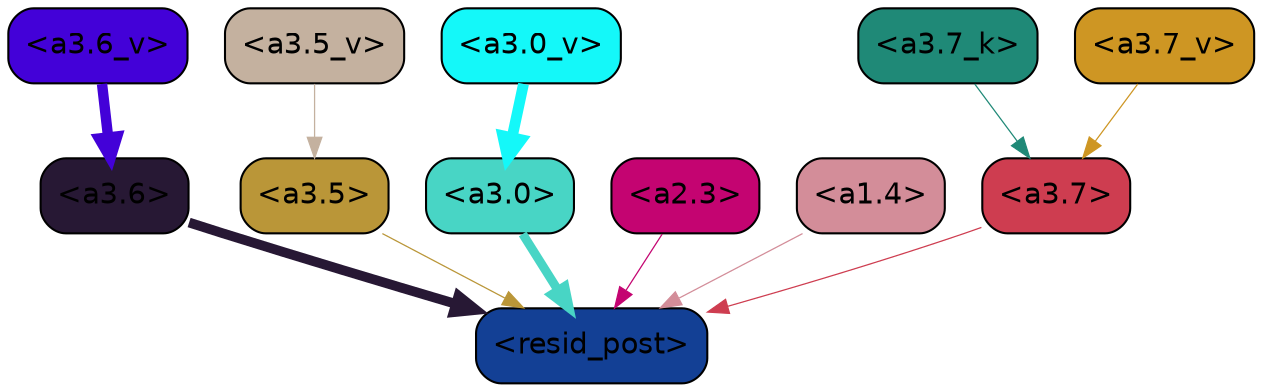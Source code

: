 strict digraph "" {
	graph [bgcolor=transparent,
		layout=dot,
		overlap=false,
		splines=true
	];
	"<a3.7>"	[color=black,
		fillcolor="#ce3d50",
		fontname=Helvetica,
		shape=box,
		style="filled, rounded"];
	"<resid_post>"	[color=black,
		fillcolor="#134095",
		fontname=Helvetica,
		shape=box,
		style="filled, rounded"];
	"<a3.7>" -> "<resid_post>"	[color="#ce3d50",
		penwidth=0.6];
	"<a3.6>"	[color=black,
		fillcolor="#271834",
		fontname=Helvetica,
		shape=box,
		style="filled, rounded"];
	"<a3.6>" -> "<resid_post>"	[color="#271834",
		penwidth=4.6696330308914185];
	"<a3.5>"	[color=black,
		fillcolor="#ba9638",
		fontname=Helvetica,
		shape=box,
		style="filled, rounded"];
	"<a3.5>" -> "<resid_post>"	[color="#ba9638",
		penwidth=0.6];
	"<a3.0>"	[color=black,
		fillcolor="#48d5c5",
		fontname=Helvetica,
		shape=box,
		style="filled, rounded"];
	"<a3.0>" -> "<resid_post>"	[color="#48d5c5",
		penwidth=4.282557368278503];
	"<a2.3>"	[color=black,
		fillcolor="#c40471",
		fontname=Helvetica,
		shape=box,
		style="filled, rounded"];
	"<a2.3>" -> "<resid_post>"	[color="#c40471",
		penwidth=0.6];
	"<a1.4>"	[color=black,
		fillcolor="#d38d99",
		fontname=Helvetica,
		shape=box,
		style="filled, rounded"];
	"<a1.4>" -> "<resid_post>"	[color="#d38d99",
		penwidth=0.6];
	"<a3.7_k>"	[color=black,
		fillcolor="#1f8977",
		fontname=Helvetica,
		shape=box,
		style="filled, rounded"];
	"<a3.7_k>" -> "<a3.7>"	[color="#1f8977",
		penwidth=0.6];
	"<a3.7_v>"	[color=black,
		fillcolor="#ce9623",
		fontname=Helvetica,
		shape=box,
		style="filled, rounded"];
	"<a3.7_v>" -> "<a3.7>"	[color="#ce9623",
		penwidth=0.6];
	"<a3.6_v>"	[color=black,
		fillcolor="#4301d8",
		fontname=Helvetica,
		shape=box,
		style="filled, rounded"];
	"<a3.6_v>" -> "<a3.6>"	[color="#4301d8",
		penwidth=5.002329230308533];
	"<a3.5_v>"	[color=black,
		fillcolor="#c4b19f",
		fontname=Helvetica,
		shape=box,
		style="filled, rounded"];
	"<a3.5_v>" -> "<a3.5>"	[color="#c4b19f",
		penwidth=0.6];
	"<a3.0_v>"	[color=black,
		fillcolor="#14f8f9",
		fontname=Helvetica,
		shape=box,
		style="filled, rounded"];
	"<a3.0_v>" -> "<a3.0>"	[color="#14f8f9",
		penwidth=5.188832879066467];
}
